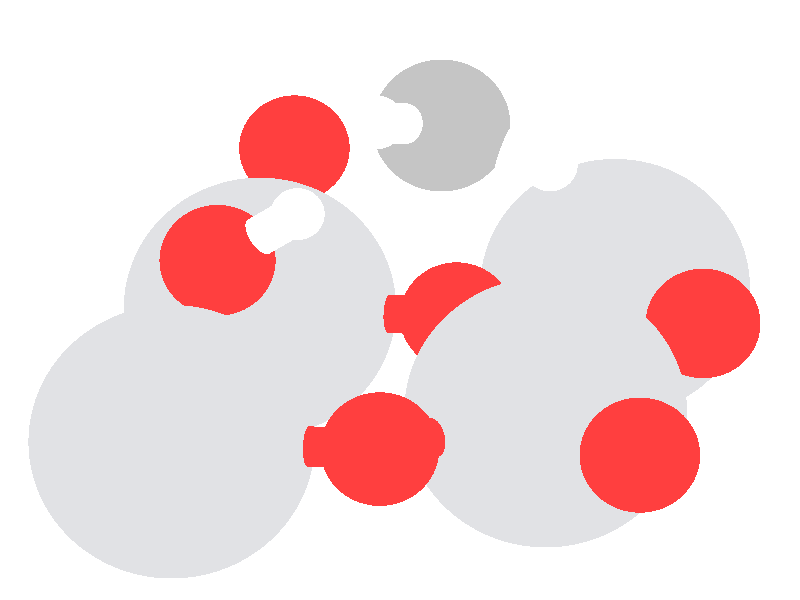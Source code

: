 #include "colors.inc"
#include "finish.inc"

global_settings {assumed_gamma 1 max_trace_level 6}
background {color White}
camera {perspective
  right -7.40*x up 5.81*y
  direction 50.00*z
  location <0,0,50.00> look_at <0,0,0>}
light_source {<  2.00,   3.00,  40.00> color White
  area_light <0.70, 0, 0>, <0, 0.70, 0>, 3, 3
  adaptive 1 jitter}

#declare simple = finish {phong 0.7}
#declare pale = finish {ambient .5 diffuse .85 roughness .001 specular 0.200 }
#declare intermediate = finish {ambient 0.3 diffuse 0.6 specular 0.10 roughness 0.04 }
#declare vmd = finish {ambient .0 diffuse .65 phong 0.1 phong_size 40. specular 0.500 }
#declare jmol = finish {ambient .2 diffuse .6 specular 1 roughness .001 metallic}
#declare ase2 = finish {ambient 0.05 brilliance 3 diffuse 0.6 metallic specular 0.70 roughness 0.04 reflection 0.15}
#declare ase3 = finish {ambient .15 brilliance 2 diffuse .6 metallic specular 1. roughness .001 reflection .0}
#declare glass = finish {ambient .05 diffuse .3 specular 1. roughness .001}
#declare glass2 = finish {ambient .0 diffuse .3 specular 1. reflection .25 roughness .001}
#declare Rcell = 0.100;
#declare Rbond = 0.200;

#macro atom(LOC, R, COL, TRANS, FIN)
  sphere{LOC, R texture{pigment{color COL transmit TRANS} finish{FIN}}}
#end
#macro constrain(LOC, R, COL, TRANS FIN)
union{torus{R, Rcell rotate 45*z texture{pigment{color COL transmit TRANS} finish{FIN}}}
      torus{R, Rcell rotate -45*z texture{pigment{color COL transmit TRANS} finish{FIN}}}
      translate LOC}
#end

atom(< -0.98,   0.86,  -1.70>, 0.26, rgb <1.00, 1.00, 1.00>, 0.0, ase3) // #0 
atom(<  1.41,   1.33,  -0.80>, 0.26, rgb <1.00, 1.00, 1.00>, 0.0, ase3) // #1 
atom(<  0.23,   2.50,  -1.64>, 0.26, rgb <1.00, 1.00, 1.00>, 0.0, ase3) // #2 
atom(< -0.22,   1.72,   0.00>, 0.26, rgb <1.00, 1.00, 1.00>, 0.0, ase3) // #3 
atom(<  0.39,   1.72,  -0.90>, 0.65, rgb <0.56, 0.56, 0.56>, 0.0, ase3) // #4 
atom(<  0.56,  -0.17,  -3.50>, 0.56, rgb <1.00, 0.05, 0.05>, 0.0, ase3) // #5 
atom(< -0.19,  -1.47,  -0.91>, 0.56, rgb <1.00, 0.05, 0.05>, 0.0, ase3) // #6 
atom(<  2.23,  -1.51,  -0.26>, 0.56, rgb <1.00, 0.05, 0.05>, 0.0, ase3) // #7 
atom(<  2.96,  -0.24,  -2.81>, 0.56, rgb <1.00, 0.05, 0.05>, 0.0, ase3) // #8 
atom(< -1.07,   1.61,  -4.77>, 0.56, rgb <1.00, 0.05, 0.05>, 0.0, ase3) // #9 
atom(< -1.76,   0.40,  -2.15>, 0.56, rgb <1.00, 0.05, 0.05>, 0.0, ase3) // #10 
atom(<  2.17,   0.13,  -4.57>, 1.36, rgb <0.75, 0.76, 0.78>, 0.0, ase3) // #11 
atom(<  1.40,  -1.13,  -2.01>, 1.36, rgb <0.75, 0.76, 0.78>, 0.0, ase3) // #12 
atom(< -1.40,  -0.08,  -4.06>, 1.36, rgb <0.75, 0.76, 0.78>, 0.0, ase3) // #13 
atom(< -2.17,  -1.41,  -1.40>, 1.36, rgb <0.75, 0.76, 0.78>, 0.0, ase3) // #14 
cylinder {<  0.39,   1.72,  -0.90>, <  0.90,   1.53,  -0.85>, Rbond texture{pigment {color rgb <0.56, 0.56, 0.56> transmit 0.0} finish{ase3}}}
cylinder {<  1.41,   1.33,  -0.80>, <  0.90,   1.53,  -0.85>, Rbond texture{pigment {color rgb <1.00, 1.00, 1.00> transmit 0.0} finish{ase3}}}
cylinder {<  0.39,   1.72,  -0.90>, <  0.31,   2.11,  -1.27>, Rbond texture{pigment {color rgb <0.56, 0.56, 0.56> transmit 0.0} finish{ase3}}}
cylinder {<  0.23,   2.50,  -1.64>, <  0.31,   2.11,  -1.27>, Rbond texture{pigment {color rgb <1.00, 1.00, 1.00> transmit 0.0} finish{ase3}}}
cylinder {<  0.39,   1.72,  -0.90>, <  0.09,   1.72,  -0.45>, Rbond texture{pigment {color rgb <0.56, 0.56, 0.56> transmit 0.0} finish{ase3}}}
cylinder {< -0.22,   1.72,   0.00>, <  0.09,   1.72,  -0.45>, Rbond texture{pigment {color rgb <1.00, 1.00, 1.00> transmit 0.0} finish{ase3}}}
cylinder {< -1.76,   0.40,  -2.15>, < -1.37,   0.63,  -1.93>, Rbond texture{pigment {color rgb <1.00, 0.05, 0.05> transmit 0.0} finish{ase3}}}
cylinder {< -0.98,   0.86,  -1.70>, < -1.37,   0.63,  -1.93>, Rbond texture{pigment {color rgb <1.00, 1.00, 1.00> transmit 0.0} finish{ase3}}}
cylinder {<  2.17,   0.13,  -4.57>, <  1.36,  -0.02,  -4.04>, Rbond texture{pigment {color rgb <0.75, 0.76, 0.78> transmit 0.0} finish{ase3}}}
cylinder {<  0.56,  -0.17,  -3.50>, <  1.36,  -0.02,  -4.04>, Rbond texture{pigment {color rgb <1.00, 0.05, 0.05> transmit 0.0} finish{ase3}}}
cylinder {<  2.17,   0.13,  -4.57>, <  2.56,  -0.05,  -3.69>, Rbond texture{pigment {color rgb <0.75, 0.76, 0.78> transmit 0.0} finish{ase3}}}
cylinder {<  2.96,  -0.24,  -2.81>, <  2.56,  -0.05,  -3.69>, Rbond texture{pigment {color rgb <1.00, 0.05, 0.05> transmit 0.0} finish{ase3}}}
cylinder {<  1.40,  -1.13,  -2.01>, <  0.98,  -0.65,  -2.75>, Rbond texture{pigment {color rgb <0.75, 0.76, 0.78> transmit 0.0} finish{ase3}}}
cylinder {<  0.56,  -0.17,  -3.50>, <  0.98,  -0.65,  -2.75>, Rbond texture{pigment {color rgb <1.00, 0.05, 0.05> transmit 0.0} finish{ase3}}}
cylinder {<  1.40,  -1.13,  -2.01>, <  0.61,  -1.30,  -1.46>, Rbond texture{pigment {color rgb <0.75, 0.76, 0.78> transmit 0.0} finish{ase3}}}
cylinder {< -0.19,  -1.47,  -0.91>, <  0.61,  -1.30,  -1.46>, Rbond texture{pigment {color rgb <1.00, 0.05, 0.05> transmit 0.0} finish{ase3}}}
cylinder {<  1.40,  -1.13,  -2.01>, <  1.82,  -1.32,  -1.13>, Rbond texture{pigment {color rgb <0.75, 0.76, 0.78> transmit 0.0} finish{ase3}}}
cylinder {<  2.23,  -1.51,  -0.26>, <  1.82,  -1.32,  -1.13>, Rbond texture{pigment {color rgb <1.00, 0.05, 0.05> transmit 0.0} finish{ase3}}}
cylinder {<  1.40,  -1.13,  -2.01>, <  2.18,  -0.68,  -2.41>, Rbond texture{pigment {color rgb <0.75, 0.76, 0.78> transmit 0.0} finish{ase3}}}
cylinder {<  2.96,  -0.24,  -2.81>, <  2.18,  -0.68,  -2.41>, Rbond texture{pigment {color rgb <1.00, 0.05, 0.05> transmit 0.0} finish{ase3}}}
cylinder {< -1.40,  -0.08,  -4.06>, < -0.42,  -0.13,  -3.78>, Rbond texture{pigment {color rgb <0.75, 0.76, 0.78> transmit 0.0} finish{ase3}}}
cylinder {<  0.56,  -0.17,  -3.50>, < -0.42,  -0.13,  -3.78>, Rbond texture{pigment {color rgb <1.00, 0.05, 0.05> transmit 0.0} finish{ase3}}}
cylinder {< -1.40,  -0.08,  -4.06>, < -1.23,   0.76,  -4.42>, Rbond texture{pigment {color rgb <0.75, 0.76, 0.78> transmit 0.0} finish{ase3}}}
cylinder {< -1.07,   1.61,  -4.77>, < -1.23,   0.76,  -4.42>, Rbond texture{pigment {color rgb <1.00, 0.05, 0.05> transmit 0.0} finish{ase3}}}
cylinder {< -1.40,  -0.08,  -4.06>, < -1.58,   0.16,  -3.11>, Rbond texture{pigment {color rgb <0.75, 0.76, 0.78> transmit 0.0} finish{ase3}}}
cylinder {< -1.76,   0.40,  -2.15>, < -1.58,   0.16,  -3.11>, Rbond texture{pigment {color rgb <1.00, 0.05, 0.05> transmit 0.0} finish{ase3}}}
cylinder {< -2.17,  -1.41,  -1.40>, < -1.18,  -1.44,  -1.15>, Rbond texture{pigment {color rgb <0.75, 0.76, 0.78> transmit 0.0} finish{ase3}}}
cylinder {< -0.19,  -1.47,  -0.91>, < -1.18,  -1.44,  -1.15>, Rbond texture{pigment {color rgb <1.00, 0.05, 0.05> transmit 0.0} finish{ase3}}}
cylinder {< -2.17,  -1.41,  -1.40>, < -1.96,  -0.50,  -1.78>, Rbond texture{pigment {color rgb <0.75, 0.76, 0.78> transmit 0.0} finish{ase3}}}
cylinder {< -1.76,   0.40,  -2.15>, < -1.96,  -0.50,  -1.78>, Rbond texture{pigment {color rgb <1.00, 0.05, 0.05> transmit 0.0} finish{ase3}}}
